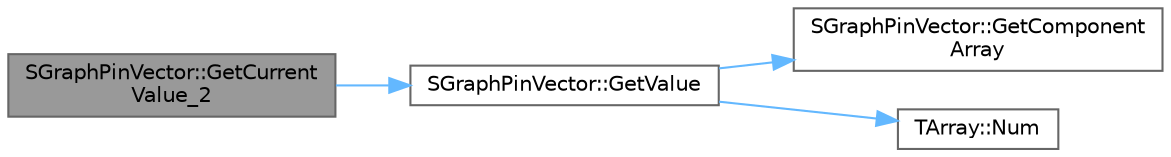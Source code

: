 digraph "SGraphPinVector::GetCurrentValue_2"
{
 // INTERACTIVE_SVG=YES
 // LATEX_PDF_SIZE
  bgcolor="transparent";
  edge [fontname=Helvetica,fontsize=10,labelfontname=Helvetica,labelfontsize=10];
  node [fontname=Helvetica,fontsize=10,shape=box,height=0.2,width=0.4];
  rankdir="LR";
  Node1 [id="Node000001",label="SGraphPinVector::GetCurrent\lValue_2",height=0.2,width=0.4,color="gray40", fillcolor="grey60", style="filled", fontcolor="black",tooltip=" "];
  Node1 -> Node2 [id="edge1_Node000001_Node000002",color="steelblue1",style="solid",tooltip=" "];
  Node2 [id="Node000002",label="SGraphPinVector::GetValue",height=0.2,width=0.4,color="grey40", fillcolor="white", style="filled",URL="$d4/d4e/classSGraphPinVector.html#a3491604b83608360ae6d326ce5aaf7d2",tooltip=" "];
  Node2 -> Node3 [id="edge2_Node000002_Node000003",color="steelblue1",style="solid",tooltip=" "];
  Node3 [id="Node000003",label="SGraphPinVector::GetComponent\lArray",height=0.2,width=0.4,color="grey40", fillcolor="white", style="filled",URL="$d4/d4e/classSGraphPinVector.html#abd610f44d9228a190d0a7852c9775cc7",tooltip=" "];
  Node2 -> Node4 [id="edge3_Node000002_Node000004",color="steelblue1",style="solid",tooltip=" "];
  Node4 [id="Node000004",label="TArray::Num",height=0.2,width=0.4,color="grey40", fillcolor="white", style="filled",URL="$d4/d52/classTArray.html#adcbf9ca48677a9c0c3830cd862dd40d8",tooltip="Returns number of elements in array."];
}
